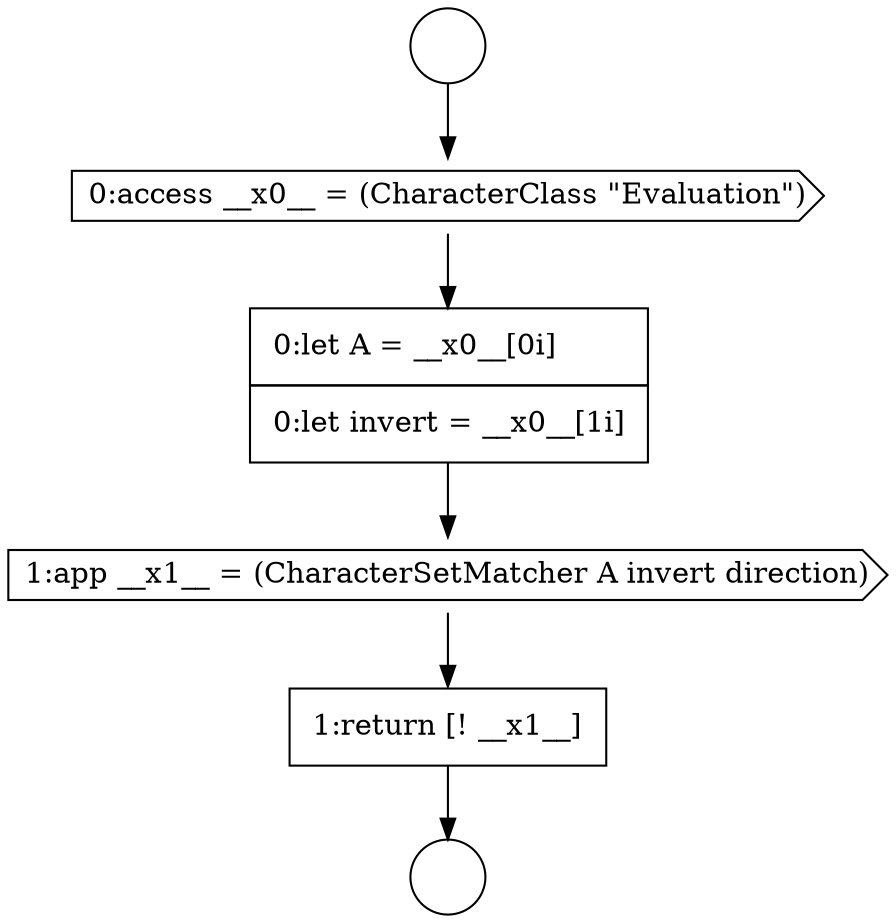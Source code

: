 digraph {
  node14769 [shape=circle label=" " color="black" fillcolor="white" style=filled]
  node14773 [shape=none, margin=0, label=<<font color="black">
    <table border="0" cellborder="1" cellspacing="0" cellpadding="10">
      <tr><td align="left">1:return [! __x1__]</td></tr>
    </table>
  </font>> color="black" fillcolor="white" style=filled]
  node14772 [shape=cds, label=<<font color="black">1:app __x1__ = (CharacterSetMatcher A invert direction)</font>> color="black" fillcolor="white" style=filled]
  node14771 [shape=none, margin=0, label=<<font color="black">
    <table border="0" cellborder="1" cellspacing="0" cellpadding="10">
      <tr><td align="left">0:let A = __x0__[0i]</td></tr>
      <tr><td align="left">0:let invert = __x0__[1i]</td></tr>
    </table>
  </font>> color="black" fillcolor="white" style=filled]
  node14768 [shape=circle label=" " color="black" fillcolor="white" style=filled]
  node14770 [shape=cds, label=<<font color="black">0:access __x0__ = (CharacterClass &quot;Evaluation&quot;)</font>> color="black" fillcolor="white" style=filled]
  node14770 -> node14771 [ color="black"]
  node14771 -> node14772 [ color="black"]
  node14772 -> node14773 [ color="black"]
  node14768 -> node14770 [ color="black"]
  node14773 -> node14769 [ color="black"]
}
